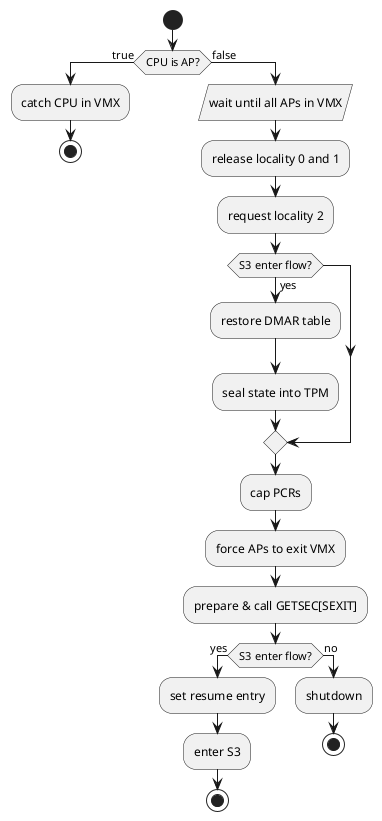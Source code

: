@startuml Shutdown

start
if (CPU is AP?) then (true)
    :catch CPU in VMX;
    stop
else (false)
    :wait until all APs in VMX/
    :release locality 0 and 1;
    :request locality 2;
    if (S3 enter flow?) then (yes)
        :restore DMAR table;
        :seal state into TPM;
    endif
    :cap PCRs;
    :force APs to exit VMX;
    :prepare & call GETSEC[SEXIT];
    if (S3 enter flow?) then (yes)
        :set resume entry;
        :enter S3;
        stop;
    else (no)
        :shutdown;
        stop
    endif
endif
@enduml
